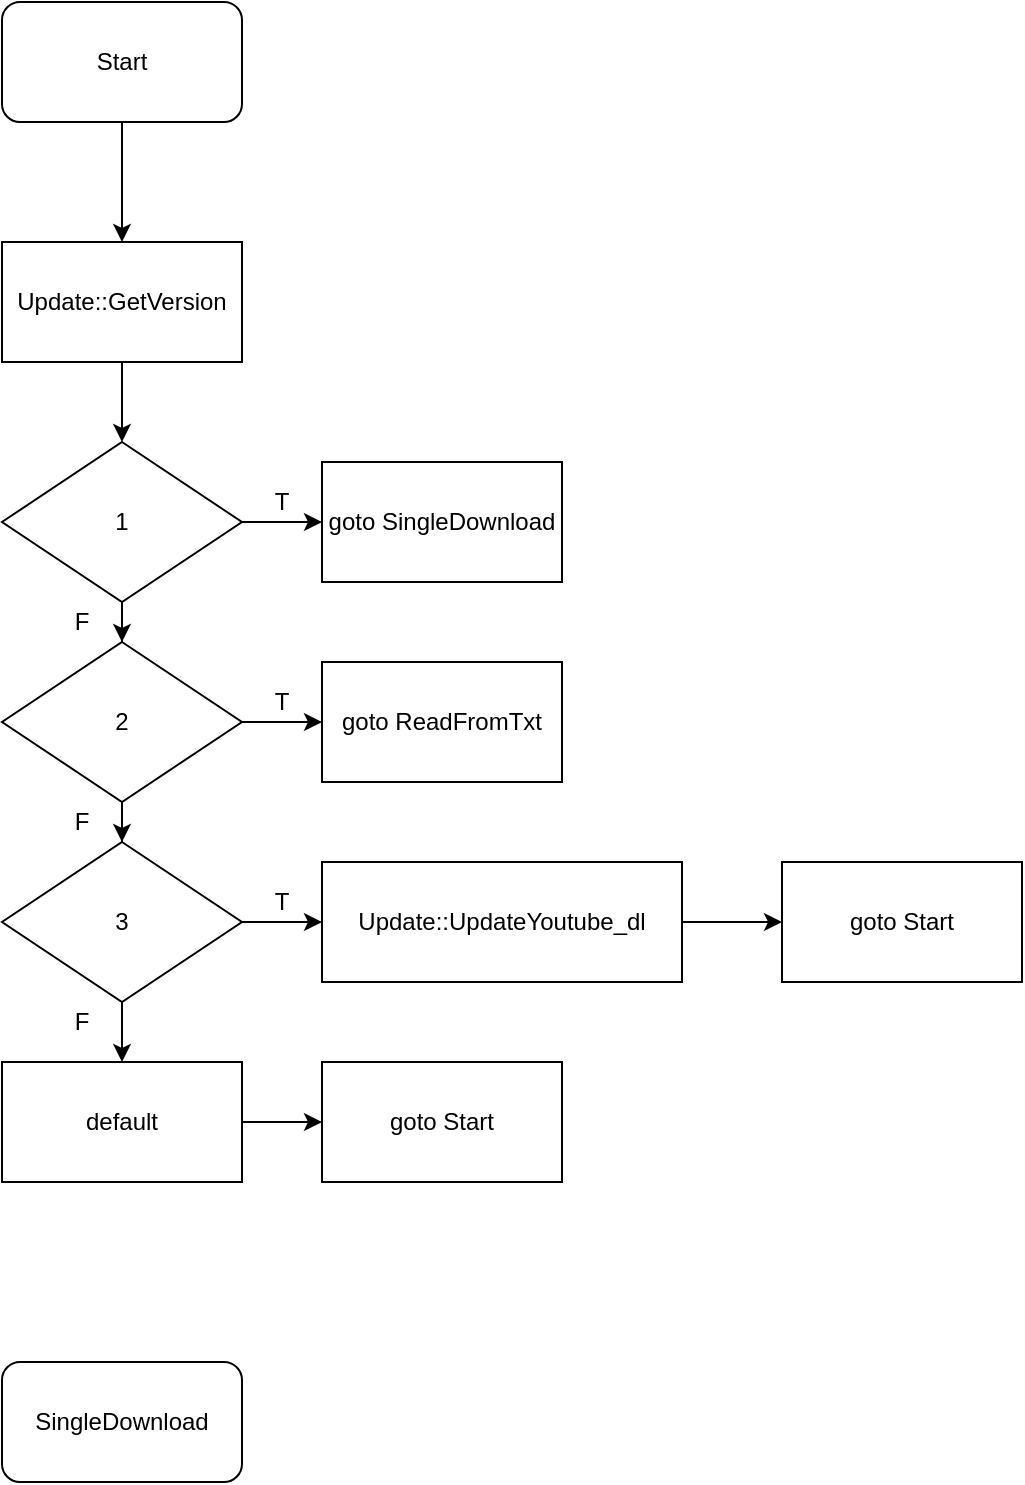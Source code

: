 <mxfile version="12.9.7" type="github">
  <diagram id="pZ9ysSp05Z0hpNPlnbM9" name="第1頁">
    <mxGraphModel dx="1038" dy="548" grid="1" gridSize="10" guides="1" tooltips="1" connect="1" arrows="1" fold="1" page="1" pageScale="1" pageWidth="827" pageHeight="1169" math="0" shadow="0">
      <root>
        <mxCell id="0" />
        <mxCell id="1" parent="0" />
        <mxCell id="5FIcuP6vEsZofgaKw9Zx-8" value="" style="edgeStyle=orthogonalEdgeStyle;rounded=0;orthogonalLoop=1;jettySize=auto;html=1;" edge="1" parent="1" source="5FIcuP6vEsZofgaKw9Zx-2" target="5FIcuP6vEsZofgaKw9Zx-3">
          <mxGeometry relative="1" as="geometry" />
        </mxCell>
        <mxCell id="5FIcuP6vEsZofgaKw9Zx-2" value="&lt;font style=&quot;font-size: 12px&quot;&gt;Start&lt;/font&gt;" style="rounded=1;whiteSpace=wrap;html=1;" vertex="1" parent="1">
          <mxGeometry width="120" height="60" as="geometry" />
        </mxCell>
        <mxCell id="5FIcuP6vEsZofgaKw9Zx-9" value="" style="edgeStyle=orthogonalEdgeStyle;rounded=0;orthogonalLoop=1;jettySize=auto;html=1;" edge="1" parent="1" source="5FIcuP6vEsZofgaKw9Zx-3" target="5FIcuP6vEsZofgaKw9Zx-4">
          <mxGeometry relative="1" as="geometry" />
        </mxCell>
        <mxCell id="5FIcuP6vEsZofgaKw9Zx-3" value="Update::GetVersion" style="rounded=0;whiteSpace=wrap;html=1;" vertex="1" parent="1">
          <mxGeometry y="120" width="120" height="60" as="geometry" />
        </mxCell>
        <mxCell id="5FIcuP6vEsZofgaKw9Zx-10" value="" style="edgeStyle=orthogonalEdgeStyle;rounded=0;orthogonalLoop=1;jettySize=auto;html=1;" edge="1" parent="1" source="5FIcuP6vEsZofgaKw9Zx-4" target="5FIcuP6vEsZofgaKw9Zx-5">
          <mxGeometry relative="1" as="geometry" />
        </mxCell>
        <mxCell id="5FIcuP6vEsZofgaKw9Zx-17" value="" style="edgeStyle=orthogonalEdgeStyle;rounded=0;orthogonalLoop=1;jettySize=auto;html=1;" edge="1" parent="1" source="5FIcuP6vEsZofgaKw9Zx-4" target="5FIcuP6vEsZofgaKw9Zx-13">
          <mxGeometry relative="1" as="geometry" />
        </mxCell>
        <mxCell id="5FIcuP6vEsZofgaKw9Zx-4" value="1" style="rhombus;whiteSpace=wrap;html=1;" vertex="1" parent="1">
          <mxGeometry y="220" width="120" height="80" as="geometry" />
        </mxCell>
        <mxCell id="5FIcuP6vEsZofgaKw9Zx-11" value="" style="edgeStyle=orthogonalEdgeStyle;rounded=0;orthogonalLoop=1;jettySize=auto;html=1;" edge="1" parent="1" source="5FIcuP6vEsZofgaKw9Zx-5" target="5FIcuP6vEsZofgaKw9Zx-6">
          <mxGeometry relative="1" as="geometry" />
        </mxCell>
        <mxCell id="5FIcuP6vEsZofgaKw9Zx-18" value="" style="edgeStyle=orthogonalEdgeStyle;rounded=0;orthogonalLoop=1;jettySize=auto;html=1;" edge="1" parent="1" source="5FIcuP6vEsZofgaKw9Zx-5" target="5FIcuP6vEsZofgaKw9Zx-14">
          <mxGeometry relative="1" as="geometry" />
        </mxCell>
        <mxCell id="5FIcuP6vEsZofgaKw9Zx-5" value="2" style="rhombus;whiteSpace=wrap;html=1;" vertex="1" parent="1">
          <mxGeometry y="320" width="120" height="80" as="geometry" />
        </mxCell>
        <mxCell id="5FIcuP6vEsZofgaKw9Zx-19" value="" style="edgeStyle=orthogonalEdgeStyle;rounded=0;orthogonalLoop=1;jettySize=auto;html=1;" edge="1" parent="1" source="5FIcuP6vEsZofgaKw9Zx-6" target="5FIcuP6vEsZofgaKw9Zx-15">
          <mxGeometry relative="1" as="geometry" />
        </mxCell>
        <mxCell id="5FIcuP6vEsZofgaKw9Zx-32" value="" style="edgeStyle=orthogonalEdgeStyle;rounded=0;orthogonalLoop=1;jettySize=auto;html=1;" edge="1" parent="1" source="5FIcuP6vEsZofgaKw9Zx-6" target="5FIcuP6vEsZofgaKw9Zx-31">
          <mxGeometry relative="1" as="geometry" />
        </mxCell>
        <mxCell id="5FIcuP6vEsZofgaKw9Zx-6" value="3" style="rhombus;whiteSpace=wrap;html=1;" vertex="1" parent="1">
          <mxGeometry y="420" width="120" height="80" as="geometry" />
        </mxCell>
        <mxCell id="5FIcuP6vEsZofgaKw9Zx-13" value="goto SingleDownload" style="rounded=0;whiteSpace=wrap;html=1;" vertex="1" parent="1">
          <mxGeometry x="160" y="230" width="120" height="60" as="geometry" />
        </mxCell>
        <mxCell id="5FIcuP6vEsZofgaKw9Zx-14" value="goto ReadFromTxt" style="rounded=0;whiteSpace=wrap;html=1;" vertex="1" parent="1">
          <mxGeometry x="160" y="330" width="120" height="60" as="geometry" />
        </mxCell>
        <mxCell id="5FIcuP6vEsZofgaKw9Zx-22" value="" style="edgeStyle=orthogonalEdgeStyle;rounded=0;orthogonalLoop=1;jettySize=auto;html=1;" edge="1" parent="1" source="5FIcuP6vEsZofgaKw9Zx-15" target="5FIcuP6vEsZofgaKw9Zx-21">
          <mxGeometry relative="1" as="geometry" />
        </mxCell>
        <mxCell id="5FIcuP6vEsZofgaKw9Zx-15" value="Update::UpdateYoutube_dl" style="rounded=0;whiteSpace=wrap;html=1;" vertex="1" parent="1">
          <mxGeometry x="160" y="430" width="180" height="60" as="geometry" />
        </mxCell>
        <mxCell id="5FIcuP6vEsZofgaKw9Zx-16" value="goto Start" style="rounded=0;whiteSpace=wrap;html=1;" vertex="1" parent="1">
          <mxGeometry x="160" y="530" width="120" height="60" as="geometry" />
        </mxCell>
        <mxCell id="5FIcuP6vEsZofgaKw9Zx-21" value="goto Start" style="rounded=0;whiteSpace=wrap;html=1;" vertex="1" parent="1">
          <mxGeometry x="390" y="430" width="120" height="60" as="geometry" />
        </mxCell>
        <mxCell id="5FIcuP6vEsZofgaKw9Zx-24" value="F" style="text;html=1;strokeColor=none;fillColor=none;align=center;verticalAlign=middle;whiteSpace=wrap;rounded=0;" vertex="1" parent="1">
          <mxGeometry x="20" y="300" width="40" height="20" as="geometry" />
        </mxCell>
        <mxCell id="5FIcuP6vEsZofgaKw9Zx-25" value="T" style="text;html=1;strokeColor=none;fillColor=none;align=center;verticalAlign=middle;whiteSpace=wrap;rounded=0;" vertex="1" parent="1">
          <mxGeometry x="120" y="240" width="40" height="20" as="geometry" />
        </mxCell>
        <mxCell id="5FIcuP6vEsZofgaKw9Zx-26" value="F" style="text;html=1;strokeColor=none;fillColor=none;align=center;verticalAlign=middle;whiteSpace=wrap;rounded=0;" vertex="1" parent="1">
          <mxGeometry x="20" y="400" width="40" height="20" as="geometry" />
        </mxCell>
        <mxCell id="5FIcuP6vEsZofgaKw9Zx-27" value="T" style="text;html=1;strokeColor=none;fillColor=none;align=center;verticalAlign=middle;whiteSpace=wrap;rounded=0;" vertex="1" parent="1">
          <mxGeometry x="120" y="340" width="40" height="20" as="geometry" />
        </mxCell>
        <mxCell id="5FIcuP6vEsZofgaKw9Zx-28" value="T" style="text;html=1;strokeColor=none;fillColor=none;align=center;verticalAlign=middle;whiteSpace=wrap;rounded=0;" vertex="1" parent="1">
          <mxGeometry x="120" y="440" width="40" height="20" as="geometry" />
        </mxCell>
        <mxCell id="5FIcuP6vEsZofgaKw9Zx-29" value="F" style="text;html=1;strokeColor=none;fillColor=none;align=center;verticalAlign=middle;whiteSpace=wrap;rounded=0;" vertex="1" parent="1">
          <mxGeometry x="20" y="500" width="40" height="20" as="geometry" />
        </mxCell>
        <mxCell id="5FIcuP6vEsZofgaKw9Zx-33" value="" style="edgeStyle=orthogonalEdgeStyle;rounded=0;orthogonalLoop=1;jettySize=auto;html=1;" edge="1" parent="1" source="5FIcuP6vEsZofgaKw9Zx-31" target="5FIcuP6vEsZofgaKw9Zx-16">
          <mxGeometry relative="1" as="geometry" />
        </mxCell>
        <mxCell id="5FIcuP6vEsZofgaKw9Zx-31" value="&lt;span style=&quot;white-space: normal&quot;&gt;default&lt;/span&gt;" style="rounded=0;whiteSpace=wrap;html=1;" vertex="1" parent="1">
          <mxGeometry y="530" width="120" height="60" as="geometry" />
        </mxCell>
        <mxCell id="5FIcuP6vEsZofgaKw9Zx-35" value="SingleDownload" style="rounded=1;whiteSpace=wrap;html=1;" vertex="1" parent="1">
          <mxGeometry y="680" width="120" height="60" as="geometry" />
        </mxCell>
      </root>
    </mxGraphModel>
  </diagram>
</mxfile>
